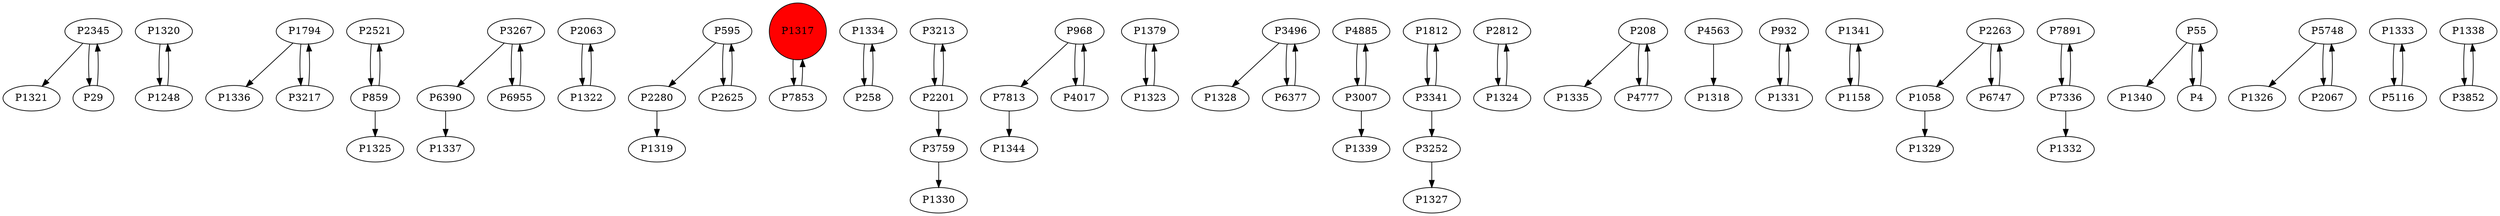 digraph {
	P2345 -> P1321
	P1320 -> P1248
	P1794 -> P1336
	P2521 -> P859
	P6390 -> P1337
	P2063 -> P1322
	P2280 -> P1319
	P3267 -> P6390
	P1317 -> P7853
	P1334 -> P258
	P859 -> P2521
	P3213 -> P2201
	P7813 -> P1344
	P1379 -> P1323
	P3496 -> P1328
	P4885 -> P3007
	P1812 -> P3341
	P2812 -> P1324
	P208 -> P1335
	P4563 -> P1318
	P932 -> P1331
	P1341 -> P1158
	P2263 -> P1058
	P29 -> P2345
	P1158 -> P1341
	P7891 -> P7336
	P55 -> P1340
	P595 -> P2625
	P2263 -> P6747
	P3341 -> P1812
	P595 -> P2280
	P1331 -> P932
	P4777 -> P208
	P1794 -> P3217
	P6955 -> P3267
	P2201 -> P3759
	P968 -> P7813
	P208 -> P4777
	P3267 -> P6955
	P5748 -> P1326
	P1324 -> P2812
	P859 -> P1325
	P55 -> P4
	P1333 -> P5116
	P6747 -> P2263
	P4 -> P55
	P3496 -> P6377
	P1338 -> P3852
	P3341 -> P3252
	P968 -> P4017
	P2067 -> P5748
	P3252 -> P1327
	P1058 -> P1329
	P5748 -> P2067
	P3759 -> P1330
	P2345 -> P29
	P1323 -> P1379
	P4017 -> P968
	P7336 -> P1332
	P6377 -> P3496
	P1248 -> P1320
	P258 -> P1334
	P3007 -> P1339
	P2201 -> P3213
	P3852 -> P1338
	P3007 -> P4885
	P7853 -> P1317
	P5116 -> P1333
	P7336 -> P7891
	P1322 -> P2063
	P3217 -> P1794
	P2625 -> P595
	P1317 [shape=circle]
	P1317 [style=filled]
	P1317 [fillcolor=red]
}